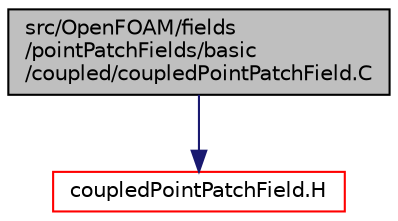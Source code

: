 digraph "src/OpenFOAM/fields/pointPatchFields/basic/coupled/coupledPointPatchField.C"
{
  bgcolor="transparent";
  edge [fontname="Helvetica",fontsize="10",labelfontname="Helvetica",labelfontsize="10"];
  node [fontname="Helvetica",fontsize="10",shape=record];
  Node1 [label="src/OpenFOAM/fields\l/pointPatchFields/basic\l/coupled/coupledPointPatchField.C",height=0.2,width=0.4,color="black", fillcolor="grey75", style="filled" fontcolor="black"];
  Node1 -> Node2 [color="midnightblue",fontsize="10",style="solid",fontname="Helvetica"];
  Node2 [label="coupledPointPatchField.H",height=0.2,width=0.4,color="red",URL="$coupledPointPatchField_8H.html"];
}
